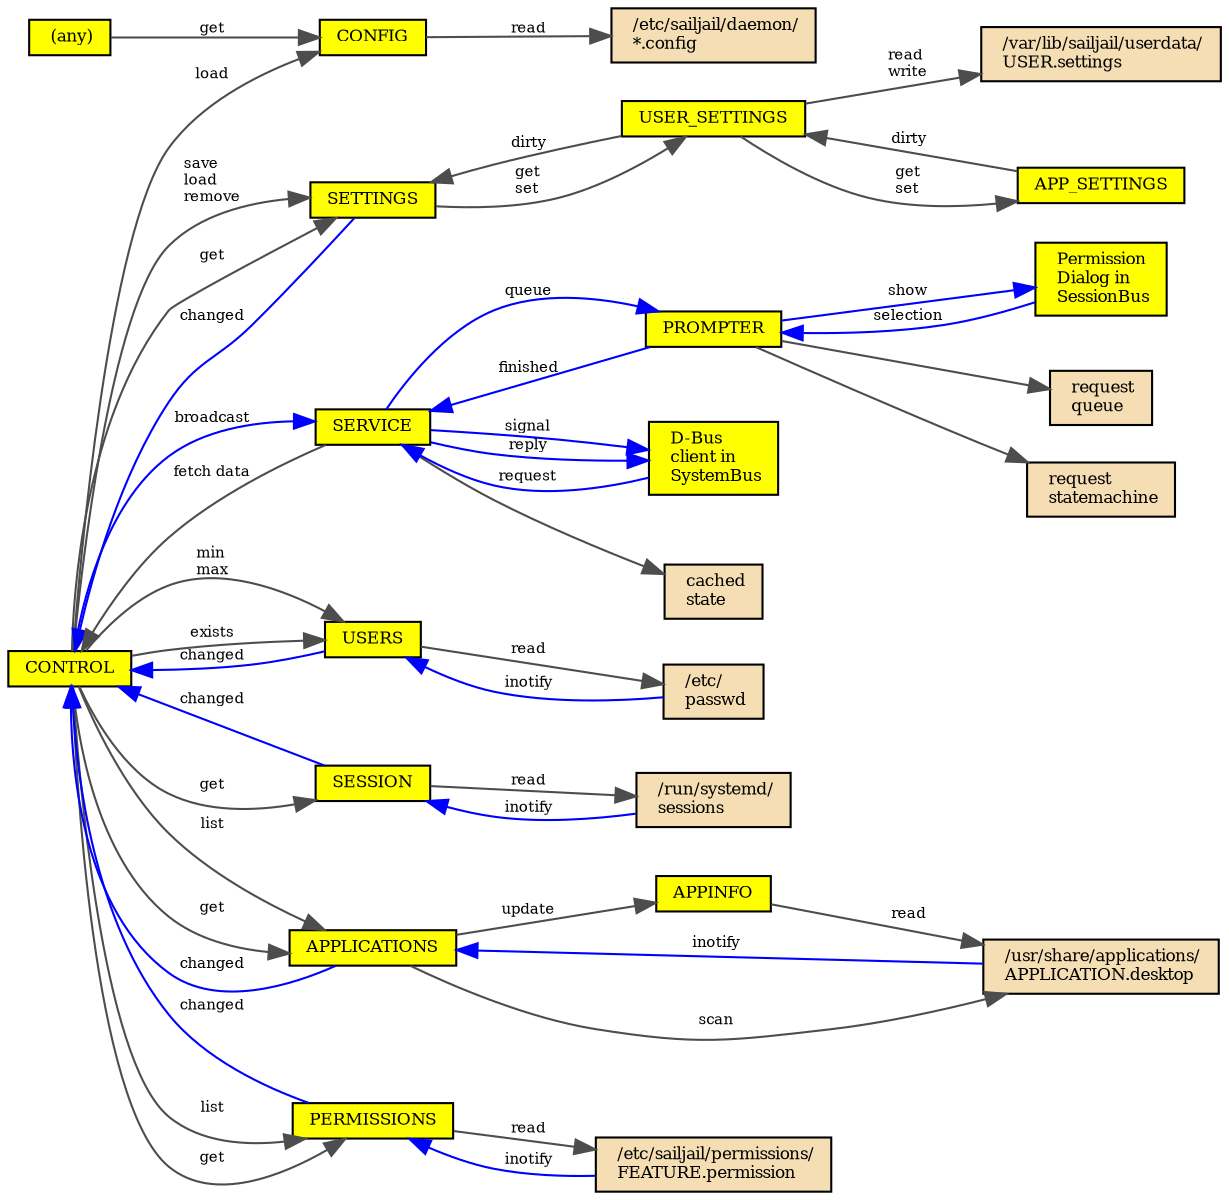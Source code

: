 /* -*- mode: c -*- */
digraph foo {
  rankdir=LR;
  node[shape=box];
  node[style=filled]
  node[fillcolor=wheat];
  node[width=0.001];
  node[height=0.001];
  node[fontsize=8];

  edge[fontsize=7];
  edge[color=grey30];

  /* - - - - - - - - - - - - - - - - - - - *
   * PROCESSES
   * - - - - - - - - - - - - - - - - - - - */

  node[fillcolor=yellow];
  CONTROL;
  SETTINGS;
  USER_SETTINGS;
  APP_SETTINGS;
  CONFIG;
  PROMPTER;
  SERVICE;
  USERS;
  APPLICATIONS;
  APPINFO;
  PERMISSIONS;
  SESSION;
  WINDOW_PROMPT         [label=" Permission\l Dialog in\l SessionBus\l"]
  ANY                   [label=" (any)\l"]
  DBUS_CLIENT           [label=" D-Bus\l client in\l SystemBus\l"]

  /* - - - - - - - - - - - - - - - - - - - *
   * DATASTORES
   * - - - - - - - - - - - - - - - - - - - */

  node[fillcolor=wheat];
  SETTINGS_FILES        [label=" /var/lib/sailjail/userdata/\l USER.settings\l"];
  PASSWD_FILE           [label=" /etc/\l passwd\l"];
  PERMISSION_FILES      [label=" /etc/sailjail/permissions/\l FEATURE.permission\l"]
  DESKTOP_FILES         [label=" /usr/share/applications/\l APPLICATION.desktop\l"]
  DAEMON_CONFIG         [label=" /etc/sailjail/daemon/\l *.config\l"]
  SERVICE_STATE         [label=" cached\l state\l"]
  PROMPTER_QUEUE        [label=" request\l queue\l"]
  PROMPTER_STM          [label=" request\l statemachine\l"]
  SESSION_STATE         [label=" /run/systemd/\l sessions\l"];

  /* - - - - - - - - - - - - - - - - - - - *
   * DATAFLOWS (SYNC)
   * - - - - - - - - - - - - - - - - - - - */

  edge[color=grey30];

  SETTINGS -> USER_SETTINGS       [label=" get\l set\l"];

  USER_SETTINGS -> APP_SETTINGS   [label=" get\l set\l"];
  USER_SETTINGS -> SETTINGS_FILES [label=" read\l write\l"];

  APP_SETTINGS -> USER_SETTINGS   [label=" dirty\l"];
  USER_SETTINGS -> SETTINGS       [label=" dirty\l"];

  CONTROL -> SETTINGS             [label=" save\l load\l remove\l"];
  CONTROL -> SETTINGS             [label=" get\l"];

  CONTROL -> USERS                [label=" min\l max\l"];
  CONTROL -> USERS                [label=" exists\l"];

  USERS -> PASSWD_FILE            [label=" read\l"];

  CONTROL -> CONFIG               [label=" load\l"];
  ANY -> CONFIG                   [label=" get\l"];
  CONFIG -> DAEMON_CONFIG         [label=" read\l"];

  CONTROL -> APPLICATIONS         [label=" list\l"];
  CONTROL -> APPLICATIONS         [label=" get\l"];

  CONTROL -> PERMISSIONS          [label=" list\l"];
  CONTROL -> PERMISSIONS          [label=" get\l"];
  PERMISSIONS -> PERMISSION_FILES [label=" read\l"];

  SERVICE -> CONTROL              [label=" fetch data\l"];

  SERVICE -> SERVICE_STATE;

  PROMPTER -> PROMPTER_QUEUE;
  PROMPTER -> PROMPTER_STM;

  CONTROL -> SESSION              [label=" get\l"]

  SESSION -> SESSION_STATE        [label=" read\l"]

  APPLICATIONS -> APPINFO         [label=" update\l"];
  APPINFO -> DESKTOP_FILES        [label=" read\l"];
  APPLICATIONS -> DESKTOP_FILES   [label=" scan\l"];

  /* - - - - - - - - - - - - - - - - - - - *
   * DATAFLOWS (ASYNC)
   * - - - - - - - - - - - - - - - - - - - */
  edge[color=blue];

  PASSWD_FILE -> USERS            [label=" inotify\l"];
  USERS -> CONTROL                [label=" changed\l"];

  DESKTOP_FILES -> APPLICATIONS   [label=" inotify\l"];
  APPLICATIONS -> CONTROL         [label=" changed\l"];

  PERMISSION_FILES -> PERMISSIONS [label=" inotify\l"];
  PERMISSIONS -> CONTROL          [label=" changed\l"];

  CONTROL -> SERVICE              [label=" broadcast\l"];
  SERVICE -> DBUS_CLIENT          [label=" signal\l"];
  SERVICE -> DBUS_CLIENT          [label=" reply\l"];
  DBUS_CLIENT -> SERVICE          [label=" request\l"];

  SERVICE -> PROMPTER             [label=" queue\l"];
  PROMPTER -> SERVICE             [label=" finished\l"];

  PROMPTER -> WINDOW_PROMPT       [label=" show\l"];
  WINDOW_PROMPT -> PROMPTER       [label=" selection\l"];

  SESSION -> CONTROL              [label=" changed\l"]

  SESSION_STATE -> SESSION        [label=" inotify\l"]

  SETTINGS -> CONTROL             [label=" changed\l"];
}
